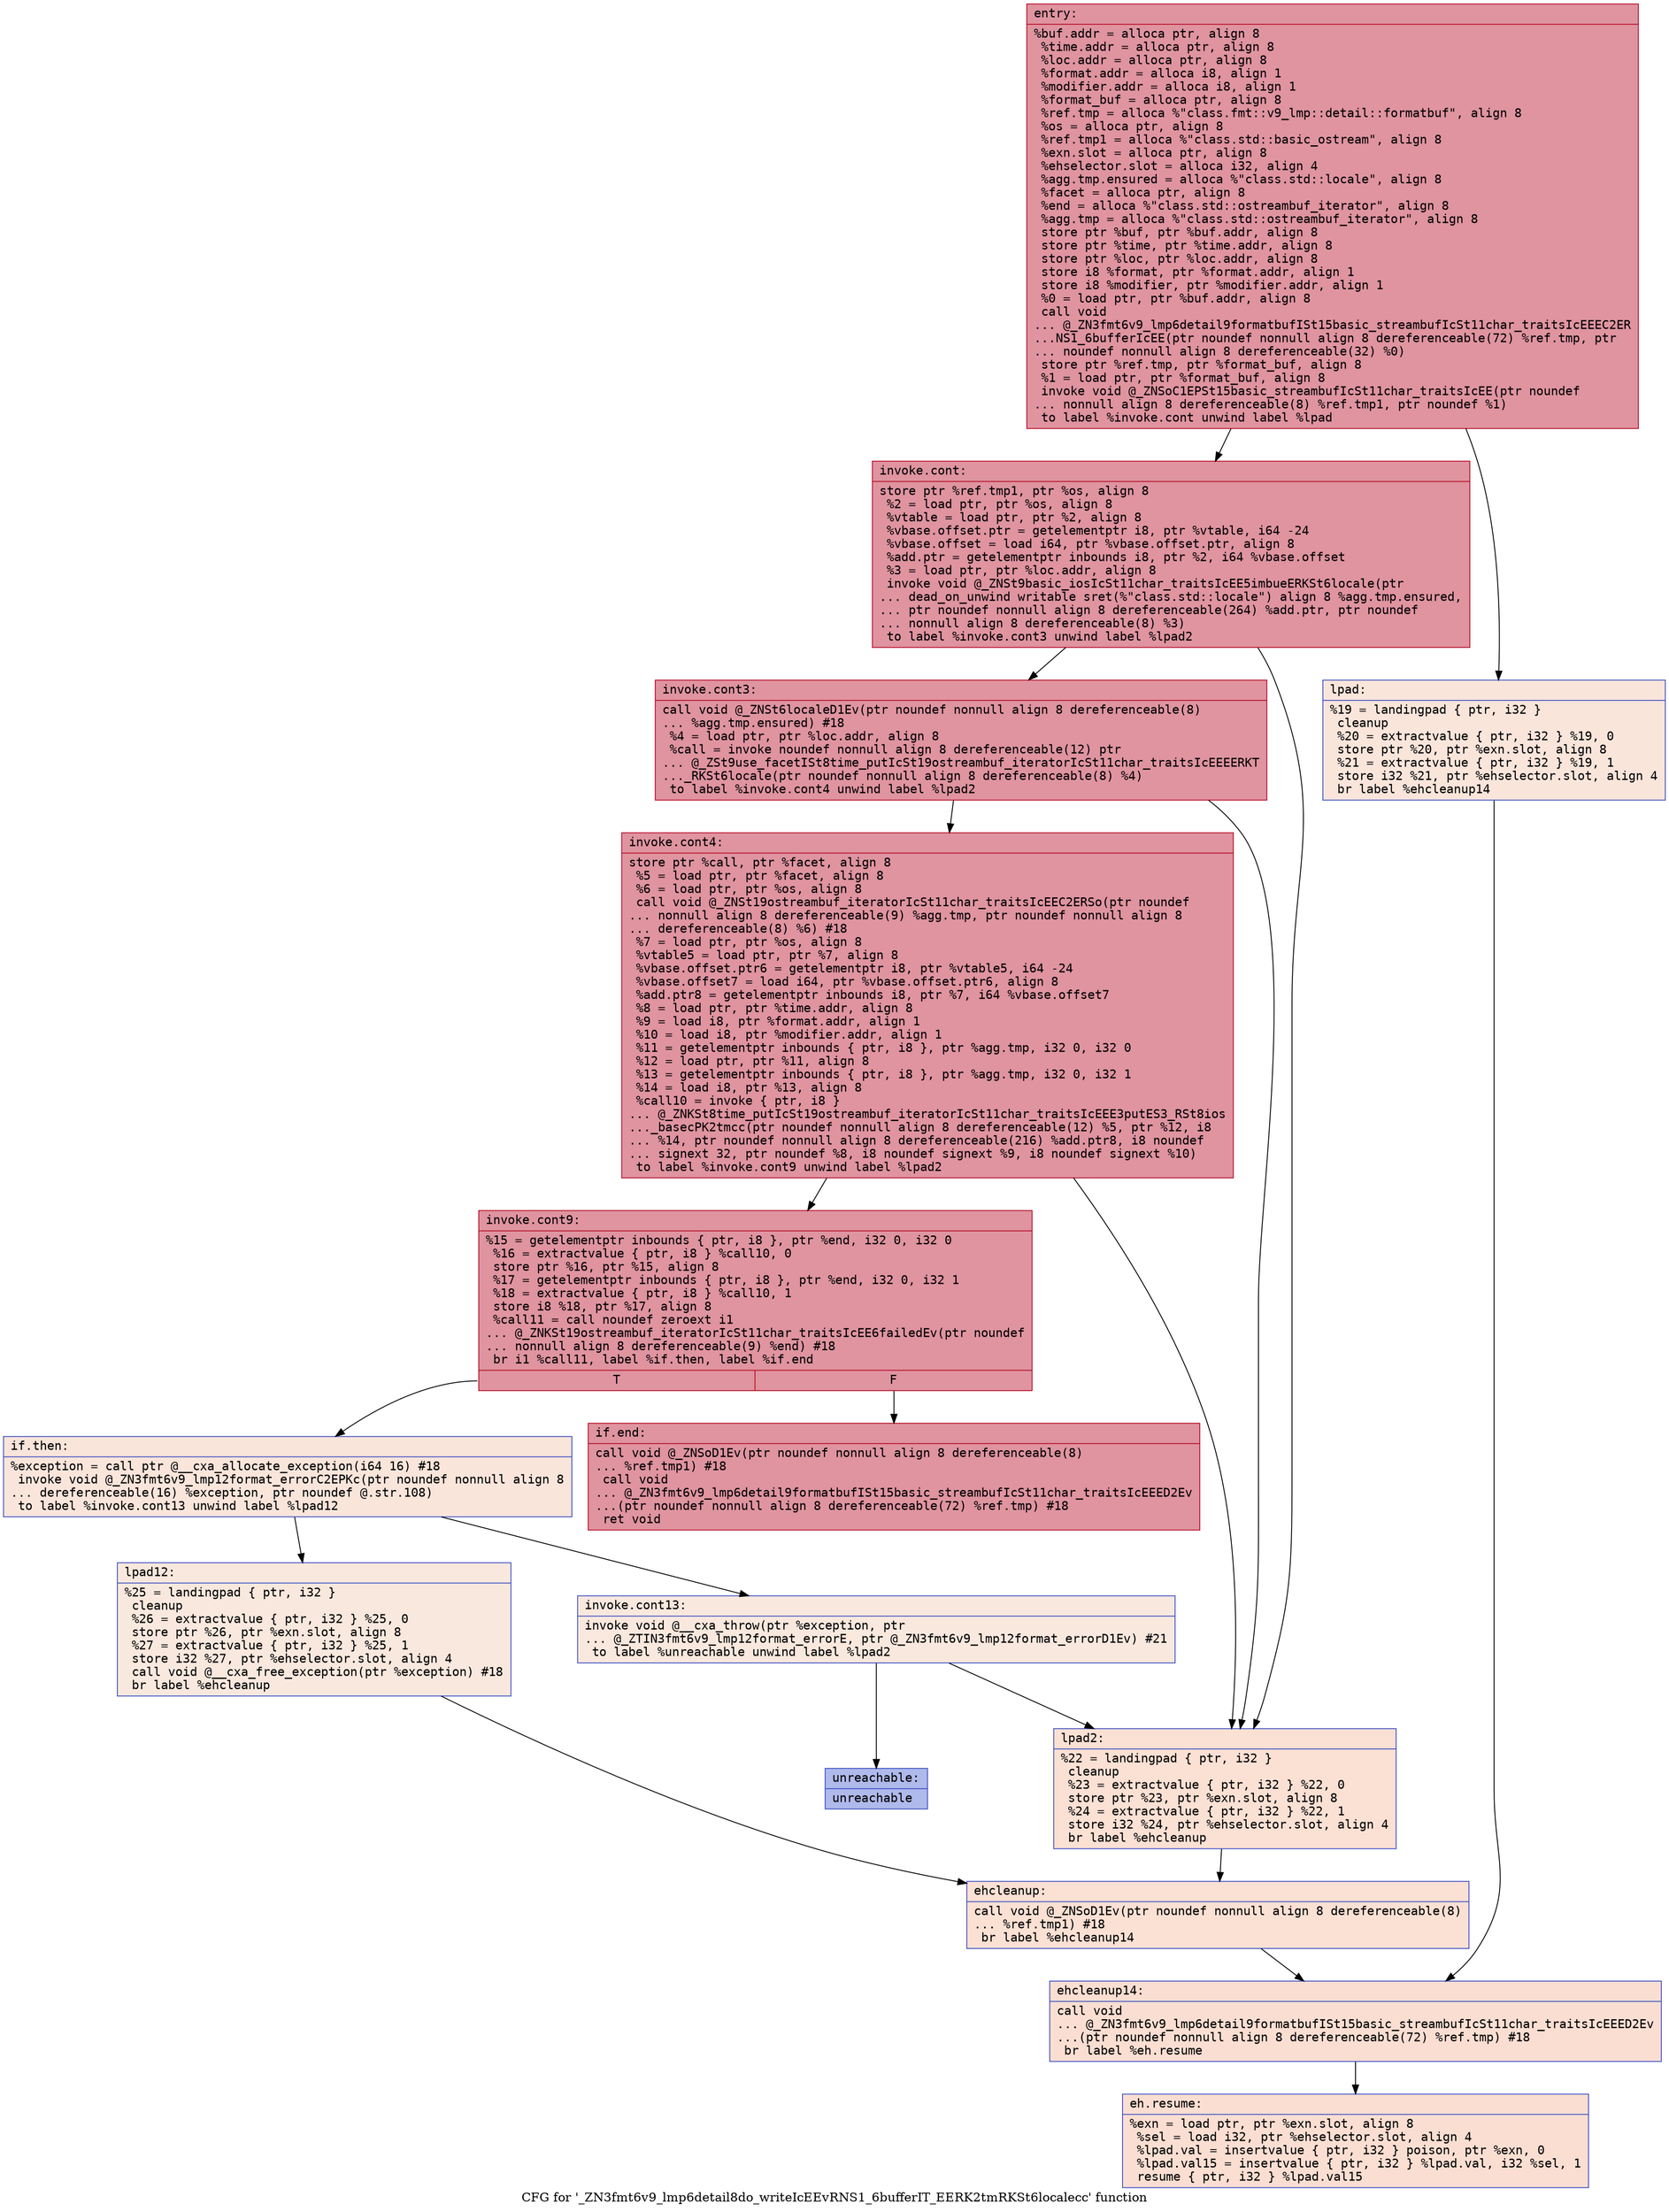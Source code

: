 digraph "CFG for '_ZN3fmt6v9_lmp6detail8do_writeIcEEvRNS1_6bufferIT_EERK2tmRKSt6localecc' function" {
	label="CFG for '_ZN3fmt6v9_lmp6detail8do_writeIcEEvRNS1_6bufferIT_EERK2tmRKSt6localecc' function";

	Node0x558416994200 [shape=record,color="#b70d28ff", style=filled, fillcolor="#b70d2870" fontname="Courier",label="{entry:\l|  %buf.addr = alloca ptr, align 8\l  %time.addr = alloca ptr, align 8\l  %loc.addr = alloca ptr, align 8\l  %format.addr = alloca i8, align 1\l  %modifier.addr = alloca i8, align 1\l  %format_buf = alloca ptr, align 8\l  %ref.tmp = alloca %\"class.fmt::v9_lmp::detail::formatbuf\", align 8\l  %os = alloca ptr, align 8\l  %ref.tmp1 = alloca %\"class.std::basic_ostream\", align 8\l  %exn.slot = alloca ptr, align 8\l  %ehselector.slot = alloca i32, align 4\l  %agg.tmp.ensured = alloca %\"class.std::locale\", align 8\l  %facet = alloca ptr, align 8\l  %end = alloca %\"class.std::ostreambuf_iterator\", align 8\l  %agg.tmp = alloca %\"class.std::ostreambuf_iterator\", align 8\l  store ptr %buf, ptr %buf.addr, align 8\l  store ptr %time, ptr %time.addr, align 8\l  store ptr %loc, ptr %loc.addr, align 8\l  store i8 %format, ptr %format.addr, align 1\l  store i8 %modifier, ptr %modifier.addr, align 1\l  %0 = load ptr, ptr %buf.addr, align 8\l  call void\l... @_ZN3fmt6v9_lmp6detail9formatbufISt15basic_streambufIcSt11char_traitsIcEEEC2ER\l...NS1_6bufferIcEE(ptr noundef nonnull align 8 dereferenceable(72) %ref.tmp, ptr\l... noundef nonnull align 8 dereferenceable(32) %0)\l  store ptr %ref.tmp, ptr %format_buf, align 8\l  %1 = load ptr, ptr %format_buf, align 8\l  invoke void @_ZNSoC1EPSt15basic_streambufIcSt11char_traitsIcEE(ptr noundef\l... nonnull align 8 dereferenceable(8) %ref.tmp1, ptr noundef %1)\l          to label %invoke.cont unwind label %lpad\l}"];
	Node0x558416994200 -> Node0x558416995830[tooltip="entry -> invoke.cont\nProbability 100.00%" ];
	Node0x558416994200 -> Node0x558416995910[tooltip="entry -> lpad\nProbability 0.00%" ];
	Node0x558416995830 [shape=record,color="#b70d28ff", style=filled, fillcolor="#b70d2870" fontname="Courier",label="{invoke.cont:\l|  store ptr %ref.tmp1, ptr %os, align 8\l  %2 = load ptr, ptr %os, align 8\l  %vtable = load ptr, ptr %2, align 8\l  %vbase.offset.ptr = getelementptr i8, ptr %vtable, i64 -24\l  %vbase.offset = load i64, ptr %vbase.offset.ptr, align 8\l  %add.ptr = getelementptr inbounds i8, ptr %2, i64 %vbase.offset\l  %3 = load ptr, ptr %loc.addr, align 8\l  invoke void @_ZNSt9basic_iosIcSt11char_traitsIcEE5imbueERKSt6locale(ptr\l... dead_on_unwind writable sret(%\"class.std::locale\") align 8 %agg.tmp.ensured,\l... ptr noundef nonnull align 8 dereferenceable(264) %add.ptr, ptr noundef\l... nonnull align 8 dereferenceable(8) %3)\l          to label %invoke.cont3 unwind label %lpad2\l}"];
	Node0x558416995830 -> Node0x558416996280[tooltip="invoke.cont -> invoke.cont3\nProbability 100.00%" ];
	Node0x558416995830 -> Node0x558416996330[tooltip="invoke.cont -> lpad2\nProbability 0.00%" ];
	Node0x558416996280 [shape=record,color="#b70d28ff", style=filled, fillcolor="#b70d2870" fontname="Courier",label="{invoke.cont3:\l|  call void @_ZNSt6localeD1Ev(ptr noundef nonnull align 8 dereferenceable(8)\l... %agg.tmp.ensured) #18\l  %4 = load ptr, ptr %loc.addr, align 8\l  %call = invoke noundef nonnull align 8 dereferenceable(12) ptr\l... @_ZSt9use_facetISt8time_putIcSt19ostreambuf_iteratorIcSt11char_traitsIcEEEERKT\l..._RKSt6locale(ptr noundef nonnull align 8 dereferenceable(8) %4)\l          to label %invoke.cont4 unwind label %lpad2\l}"];
	Node0x558416996280 -> Node0x558416996850[tooltip="invoke.cont3 -> invoke.cont4\nProbability 100.00%" ];
	Node0x558416996280 -> Node0x558416996330[tooltip="invoke.cont3 -> lpad2\nProbability 0.00%" ];
	Node0x558416996850 [shape=record,color="#b70d28ff", style=filled, fillcolor="#b70d2870" fontname="Courier",label="{invoke.cont4:\l|  store ptr %call, ptr %facet, align 8\l  %5 = load ptr, ptr %facet, align 8\l  %6 = load ptr, ptr %os, align 8\l  call void @_ZNSt19ostreambuf_iteratorIcSt11char_traitsIcEEC2ERSo(ptr noundef\l... nonnull align 8 dereferenceable(9) %agg.tmp, ptr noundef nonnull align 8\l... dereferenceable(8) %6) #18\l  %7 = load ptr, ptr %os, align 8\l  %vtable5 = load ptr, ptr %7, align 8\l  %vbase.offset.ptr6 = getelementptr i8, ptr %vtable5, i64 -24\l  %vbase.offset7 = load i64, ptr %vbase.offset.ptr6, align 8\l  %add.ptr8 = getelementptr inbounds i8, ptr %7, i64 %vbase.offset7\l  %8 = load ptr, ptr %time.addr, align 8\l  %9 = load i8, ptr %format.addr, align 1\l  %10 = load i8, ptr %modifier.addr, align 1\l  %11 = getelementptr inbounds \{ ptr, i8 \}, ptr %agg.tmp, i32 0, i32 0\l  %12 = load ptr, ptr %11, align 8\l  %13 = getelementptr inbounds \{ ptr, i8 \}, ptr %agg.tmp, i32 0, i32 1\l  %14 = load i8, ptr %13, align 8\l  %call10 = invoke \{ ptr, i8 \}\l... @_ZNKSt8time_putIcSt19ostreambuf_iteratorIcSt11char_traitsIcEEE3putES3_RSt8ios\l..._basecPK2tmcc(ptr noundef nonnull align 8 dereferenceable(12) %5, ptr %12, i8\l... %14, ptr noundef nonnull align 8 dereferenceable(216) %add.ptr8, i8 noundef\l... signext 32, ptr noundef %8, i8 noundef signext %9, i8 noundef signext %10)\l          to label %invoke.cont9 unwind label %lpad2\l}"];
	Node0x558416996850 -> Node0x558416997620[tooltip="invoke.cont4 -> invoke.cont9\nProbability 100.00%" ];
	Node0x558416996850 -> Node0x558416996330[tooltip="invoke.cont4 -> lpad2\nProbability 0.00%" ];
	Node0x558416997620 [shape=record,color="#b70d28ff", style=filled, fillcolor="#b70d2870" fontname="Courier",label="{invoke.cont9:\l|  %15 = getelementptr inbounds \{ ptr, i8 \}, ptr %end, i32 0, i32 0\l  %16 = extractvalue \{ ptr, i8 \} %call10, 0\l  store ptr %16, ptr %15, align 8\l  %17 = getelementptr inbounds \{ ptr, i8 \}, ptr %end, i32 0, i32 1\l  %18 = extractvalue \{ ptr, i8 \} %call10, 1\l  store i8 %18, ptr %17, align 8\l  %call11 = call noundef zeroext i1\l... @_ZNKSt19ostreambuf_iteratorIcSt11char_traitsIcEE6failedEv(ptr noundef\l... nonnull align 8 dereferenceable(9) %end) #18\l  br i1 %call11, label %if.then, label %if.end\l|{<s0>T|<s1>F}}"];
	Node0x558416997620:s0 -> Node0x558416997e90[tooltip="invoke.cont9 -> if.then\nProbability 0.00%" ];
	Node0x558416997620:s1 -> Node0x558416998140[tooltip="invoke.cont9 -> if.end\nProbability 100.00%" ];
	Node0x558416997e90 [shape=record,color="#3d50c3ff", style=filled, fillcolor="#f4c5ad70" fontname="Courier",label="{if.then:\l|  %exception = call ptr @__cxa_allocate_exception(i64 16) #18\l  invoke void @_ZN3fmt6v9_lmp12format_errorC2EPKc(ptr noundef nonnull align 8\l... dereferenceable(16) %exception, ptr noundef @.str.108)\l          to label %invoke.cont13 unwind label %lpad12\l}"];
	Node0x558416997e90 -> Node0x5584169983f0[tooltip="if.then -> invoke.cont13\nProbability 50.00%" ];
	Node0x558416997e90 -> Node0x558416998470[tooltip="if.then -> lpad12\nProbability 50.00%" ];
	Node0x5584169983f0 [shape=record,color="#3d50c3ff", style=filled, fillcolor="#f2cab570" fontname="Courier",label="{invoke.cont13:\l|  invoke void @__cxa_throw(ptr %exception, ptr\l... @_ZTIN3fmt6v9_lmp12format_errorE, ptr @_ZN3fmt6v9_lmp12format_errorD1Ev) #21\l          to label %unreachable unwind label %lpad2\l}"];
	Node0x5584169983f0 -> Node0x5584169986e0[tooltip="invoke.cont13 -> unreachable\nProbability 0.00%" ];
	Node0x5584169983f0 -> Node0x558416996330[tooltip="invoke.cont13 -> lpad2\nProbability 100.00%" ];
	Node0x558416995910 [shape=record,color="#3d50c3ff", style=filled, fillcolor="#f4c5ad70" fontname="Courier",label="{lpad:\l|  %19 = landingpad \{ ptr, i32 \}\l          cleanup\l  %20 = extractvalue \{ ptr, i32 \} %19, 0\l  store ptr %20, ptr %exn.slot, align 8\l  %21 = extractvalue \{ ptr, i32 \} %19, 1\l  store i32 %21, ptr %ehselector.slot, align 4\l  br label %ehcleanup14\l}"];
	Node0x558416995910 -> Node0x558416998b20[tooltip="lpad -> ehcleanup14\nProbability 100.00%" ];
	Node0x558416996330 [shape=record,color="#3d50c3ff", style=filled, fillcolor="#f7b99e70" fontname="Courier",label="{lpad2:\l|  %22 = landingpad \{ ptr, i32 \}\l          cleanup\l  %23 = extractvalue \{ ptr, i32 \} %22, 0\l  store ptr %23, ptr %exn.slot, align 8\l  %24 = extractvalue \{ ptr, i32 \} %22, 1\l  store i32 %24, ptr %ehselector.slot, align 4\l  br label %ehcleanup\l}"];
	Node0x558416996330 -> Node0x558416998e60[tooltip="lpad2 -> ehcleanup\nProbability 100.00%" ];
	Node0x558416998470 [shape=record,color="#3d50c3ff", style=filled, fillcolor="#f2cab570" fontname="Courier",label="{lpad12:\l|  %25 = landingpad \{ ptr, i32 \}\l          cleanup\l  %26 = extractvalue \{ ptr, i32 \} %25, 0\l  store ptr %26, ptr %exn.slot, align 8\l  %27 = extractvalue \{ ptr, i32 \} %25, 1\l  store i32 %27, ptr %ehselector.slot, align 4\l  call void @__cxa_free_exception(ptr %exception) #18\l  br label %ehcleanup\l}"];
	Node0x558416998470 -> Node0x558416998e60[tooltip="lpad12 -> ehcleanup\nProbability 100.00%" ];
	Node0x558416998140 [shape=record,color="#b70d28ff", style=filled, fillcolor="#b70d2870" fontname="Courier",label="{if.end:\l|  call void @_ZNSoD1Ev(ptr noundef nonnull align 8 dereferenceable(8)\l... %ref.tmp1) #18\l  call void\l... @_ZN3fmt6v9_lmp6detail9formatbufISt15basic_streambufIcSt11char_traitsIcEEED2Ev\l...(ptr noundef nonnull align 8 dereferenceable(72) %ref.tmp) #18\l  ret void\l}"];
	Node0x558416998e60 [shape=record,color="#3d50c3ff", style=filled, fillcolor="#f7b99e70" fontname="Courier",label="{ehcleanup:\l|  call void @_ZNSoD1Ev(ptr noundef nonnull align 8 dereferenceable(8)\l... %ref.tmp1) #18\l  br label %ehcleanup14\l}"];
	Node0x558416998e60 -> Node0x558416998b20[tooltip="ehcleanup -> ehcleanup14\nProbability 100.00%" ];
	Node0x558416998b20 [shape=record,color="#3d50c3ff", style=filled, fillcolor="#f7b59970" fontname="Courier",label="{ehcleanup14:\l|  call void\l... @_ZN3fmt6v9_lmp6detail9formatbufISt15basic_streambufIcSt11char_traitsIcEEED2Ev\l...(ptr noundef nonnull align 8 dereferenceable(72) %ref.tmp) #18\l  br label %eh.resume\l}"];
	Node0x558416998b20 -> Node0x558416999a40[tooltip="ehcleanup14 -> eh.resume\nProbability 100.00%" ];
	Node0x558416999a40 [shape=record,color="#3d50c3ff", style=filled, fillcolor="#f7b59970" fontname="Courier",label="{eh.resume:\l|  %exn = load ptr, ptr %exn.slot, align 8\l  %sel = load i32, ptr %ehselector.slot, align 4\l  %lpad.val = insertvalue \{ ptr, i32 \} poison, ptr %exn, 0\l  %lpad.val15 = insertvalue \{ ptr, i32 \} %lpad.val, i32 %sel, 1\l  resume \{ ptr, i32 \} %lpad.val15\l}"];
	Node0x5584169986e0 [shape=record,color="#3d50c3ff", style=filled, fillcolor="#4961d270" fontname="Courier",label="{unreachable:\l|  unreachable\l}"];
}
